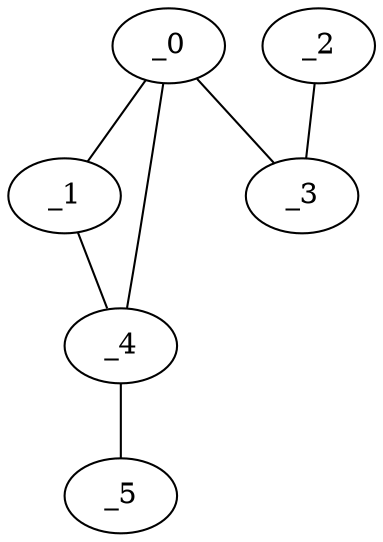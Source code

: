graph FP1_0132 {
	_0	 [x="0.789815",
		y="3.05036"];
	_1	 [x="0.964175",
		y="0.937596"];
	_0 -- _1;
	_3	 [x="1.93458",
		y="1.84258"];
	_0 -- _3;
	_4	 [x="2.1",
		y="2.78"];
	_0 -- _4;
	_1 -- _4;
	_2	 [x="0.313839",
		y="1.542"];
	_2 -- _3;
	_5	 [x="0.256711",
		y="0.0355102"];
	_4 -- _5;
}
